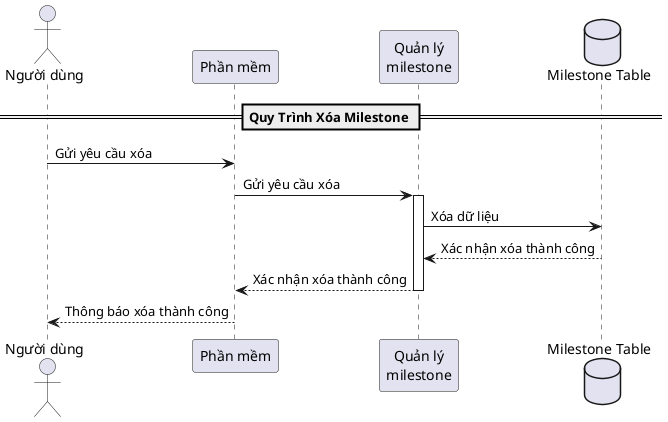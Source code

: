 @startuml
actor "Người dùng" as nd
participant "Phần mềm" as pm
participant "Quản lý\nmilestone" as qlms
database "Milestone Table" as dbm

== Quy Trình Xóa Milestone ==
nd -> pm : Gửi yêu cầu xóa
pm -> qlms : Gửi yêu cầu xóa
activate qlms
qlms -> dbm : Xóa dữ liệu
dbm --> qlms : Xác nhận xóa thành công
qlms --> pm : Xác nhận xóa thành công
deactivate qlms
pm --> nd : Thông báo xóa thành công
@enduml